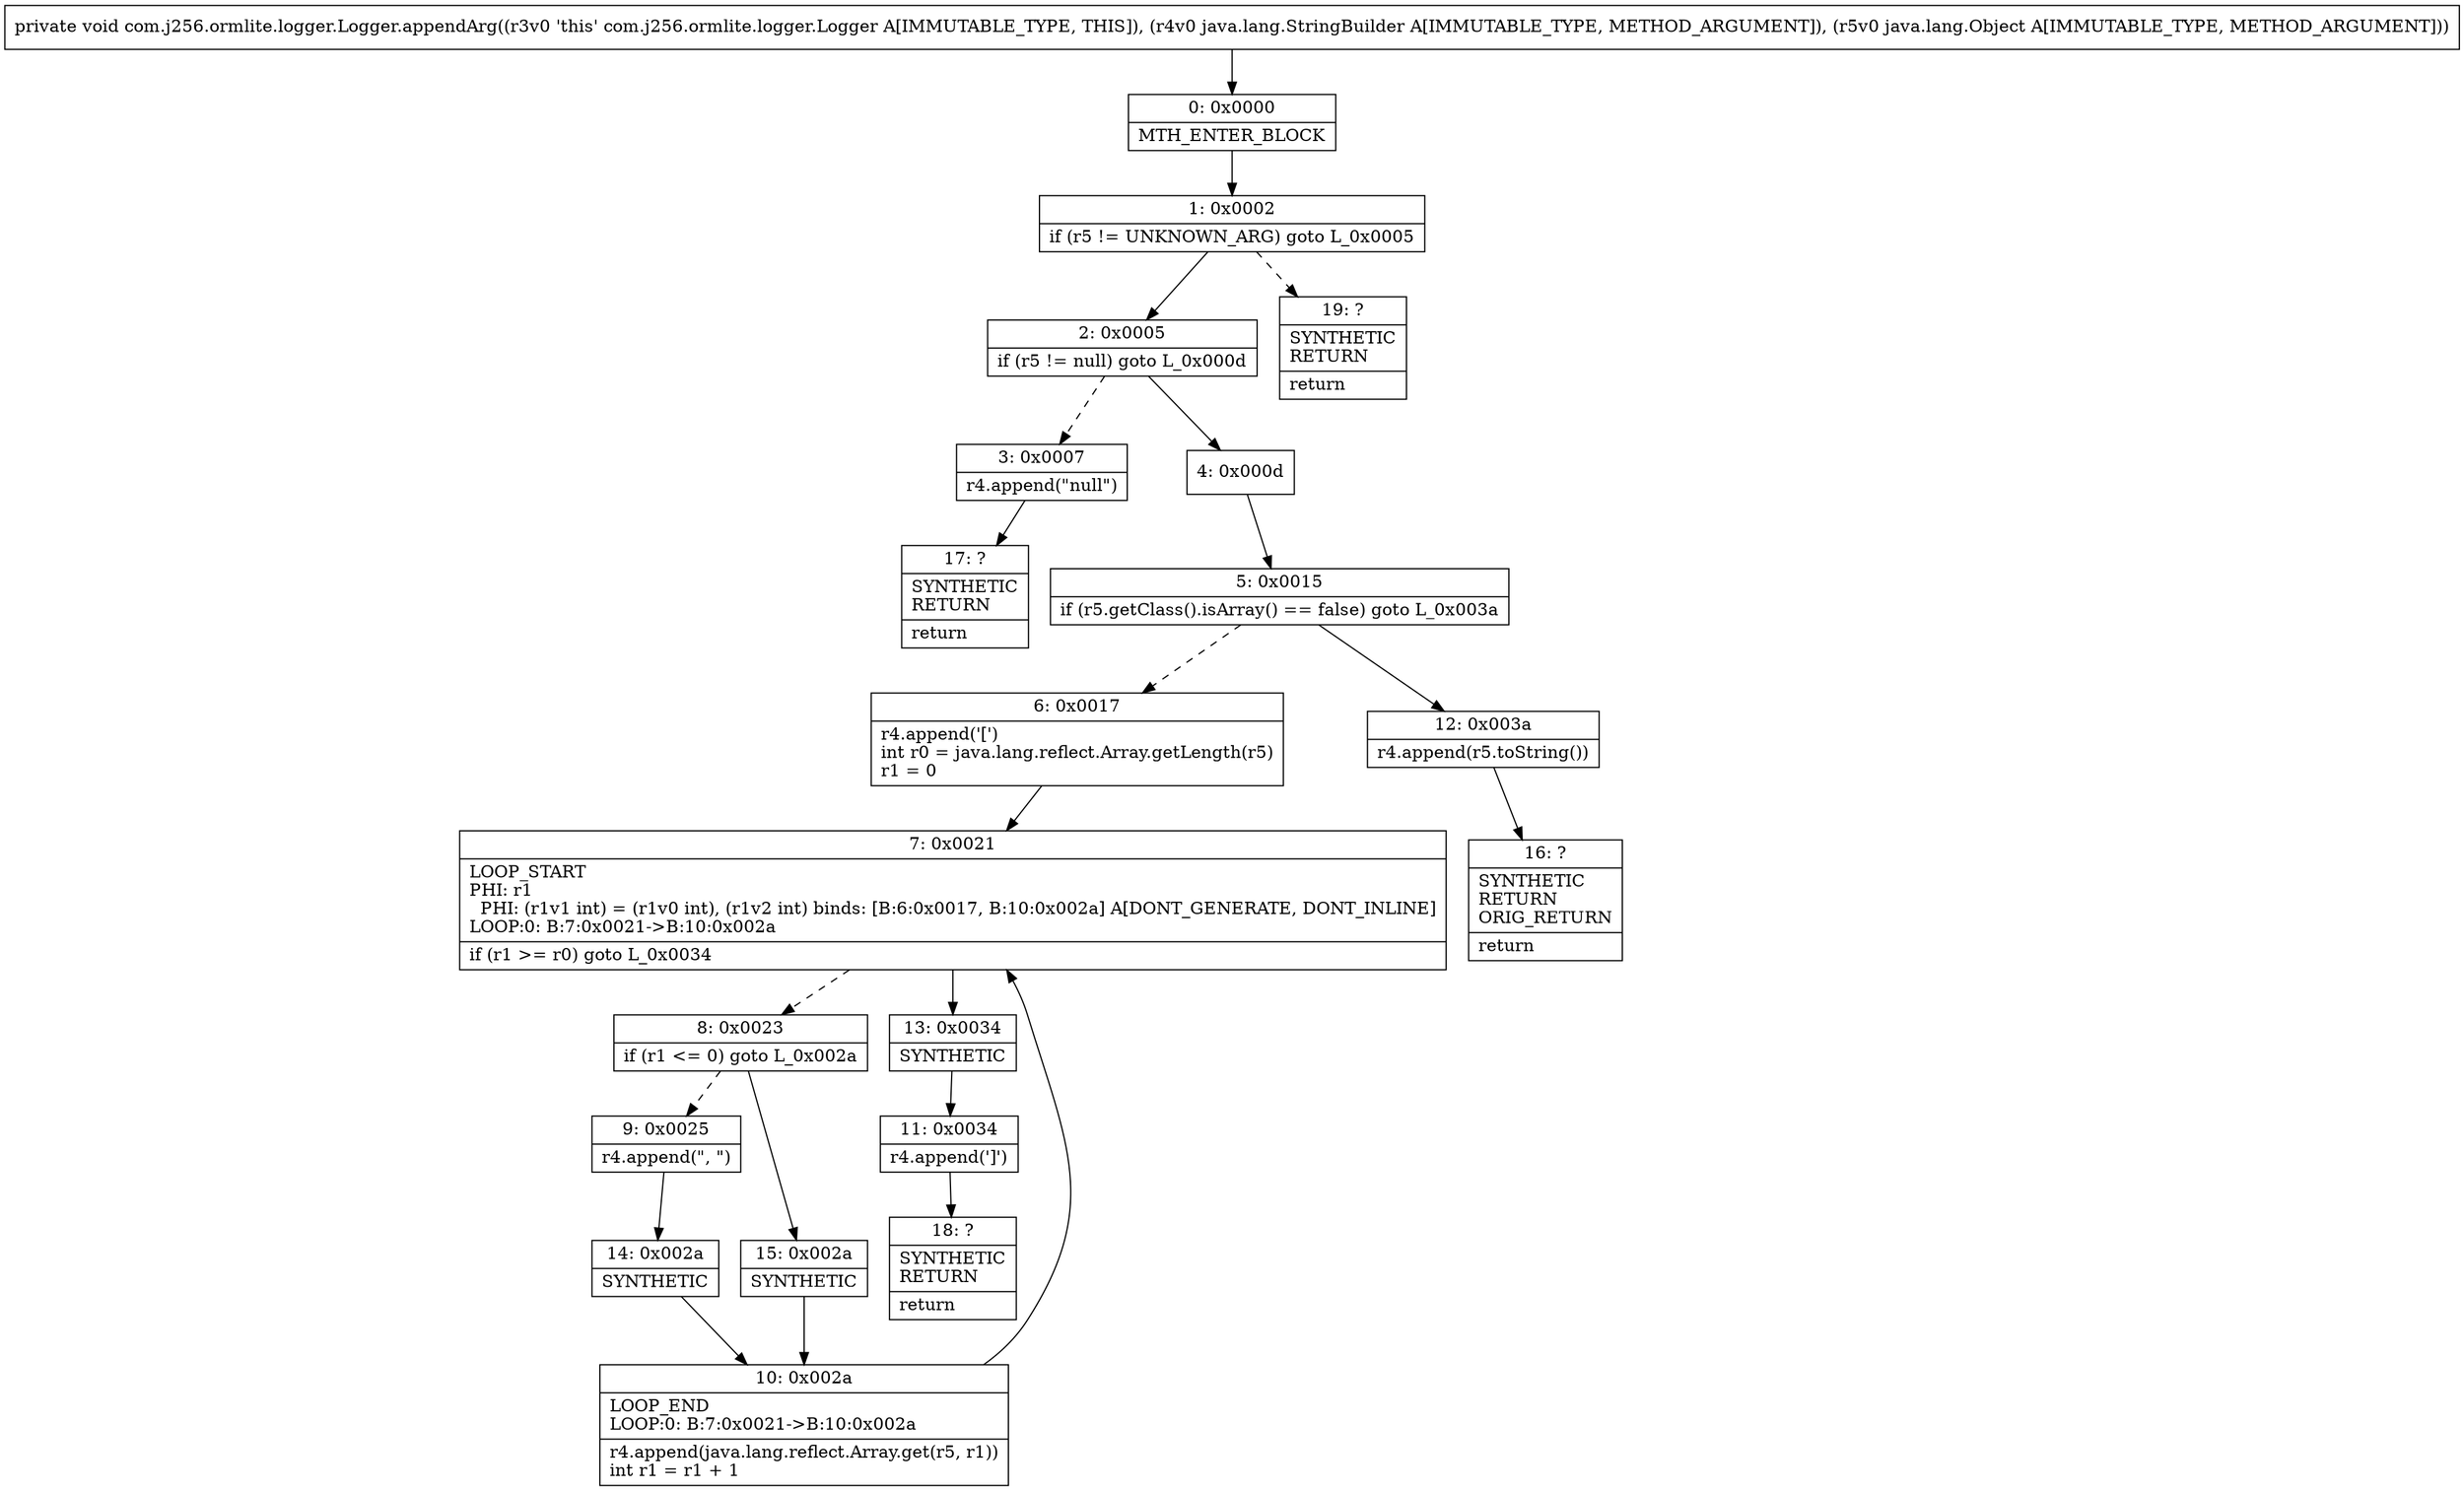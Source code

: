 digraph "CFG forcom.j256.ormlite.logger.Logger.appendArg(Ljava\/lang\/StringBuilder;Ljava\/lang\/Object;)V" {
Node_0 [shape=record,label="{0\:\ 0x0000|MTH_ENTER_BLOCK\l}"];
Node_1 [shape=record,label="{1\:\ 0x0002|if (r5 != UNKNOWN_ARG) goto L_0x0005\l}"];
Node_2 [shape=record,label="{2\:\ 0x0005|if (r5 != null) goto L_0x000d\l}"];
Node_3 [shape=record,label="{3\:\ 0x0007|r4.append(\"null\")\l}"];
Node_4 [shape=record,label="{4\:\ 0x000d}"];
Node_5 [shape=record,label="{5\:\ 0x0015|if (r5.getClass().isArray() == false) goto L_0x003a\l}"];
Node_6 [shape=record,label="{6\:\ 0x0017|r4.append('[')\lint r0 = java.lang.reflect.Array.getLength(r5)\lr1 = 0\l}"];
Node_7 [shape=record,label="{7\:\ 0x0021|LOOP_START\lPHI: r1 \l  PHI: (r1v1 int) = (r1v0 int), (r1v2 int) binds: [B:6:0x0017, B:10:0x002a] A[DONT_GENERATE, DONT_INLINE]\lLOOP:0: B:7:0x0021\-\>B:10:0x002a\l|if (r1 \>= r0) goto L_0x0034\l}"];
Node_8 [shape=record,label="{8\:\ 0x0023|if (r1 \<= 0) goto L_0x002a\l}"];
Node_9 [shape=record,label="{9\:\ 0x0025|r4.append(\", \")\l}"];
Node_10 [shape=record,label="{10\:\ 0x002a|LOOP_END\lLOOP:0: B:7:0x0021\-\>B:10:0x002a\l|r4.append(java.lang.reflect.Array.get(r5, r1))\lint r1 = r1 + 1\l}"];
Node_11 [shape=record,label="{11\:\ 0x0034|r4.append(']')\l}"];
Node_12 [shape=record,label="{12\:\ 0x003a|r4.append(r5.toString())\l}"];
Node_13 [shape=record,label="{13\:\ 0x0034|SYNTHETIC\l}"];
Node_14 [shape=record,label="{14\:\ 0x002a|SYNTHETIC\l}"];
Node_15 [shape=record,label="{15\:\ 0x002a|SYNTHETIC\l}"];
Node_16 [shape=record,label="{16\:\ ?|SYNTHETIC\lRETURN\lORIG_RETURN\l|return\l}"];
Node_17 [shape=record,label="{17\:\ ?|SYNTHETIC\lRETURN\l|return\l}"];
Node_18 [shape=record,label="{18\:\ ?|SYNTHETIC\lRETURN\l|return\l}"];
Node_19 [shape=record,label="{19\:\ ?|SYNTHETIC\lRETURN\l|return\l}"];
MethodNode[shape=record,label="{private void com.j256.ormlite.logger.Logger.appendArg((r3v0 'this' com.j256.ormlite.logger.Logger A[IMMUTABLE_TYPE, THIS]), (r4v0 java.lang.StringBuilder A[IMMUTABLE_TYPE, METHOD_ARGUMENT]), (r5v0 java.lang.Object A[IMMUTABLE_TYPE, METHOD_ARGUMENT])) }"];
MethodNode -> Node_0;
Node_0 -> Node_1;
Node_1 -> Node_2;
Node_1 -> Node_19[style=dashed];
Node_2 -> Node_3[style=dashed];
Node_2 -> Node_4;
Node_3 -> Node_17;
Node_4 -> Node_5;
Node_5 -> Node_6[style=dashed];
Node_5 -> Node_12;
Node_6 -> Node_7;
Node_7 -> Node_8[style=dashed];
Node_7 -> Node_13;
Node_8 -> Node_9[style=dashed];
Node_8 -> Node_15;
Node_9 -> Node_14;
Node_10 -> Node_7;
Node_11 -> Node_18;
Node_12 -> Node_16;
Node_13 -> Node_11;
Node_14 -> Node_10;
Node_15 -> Node_10;
}

